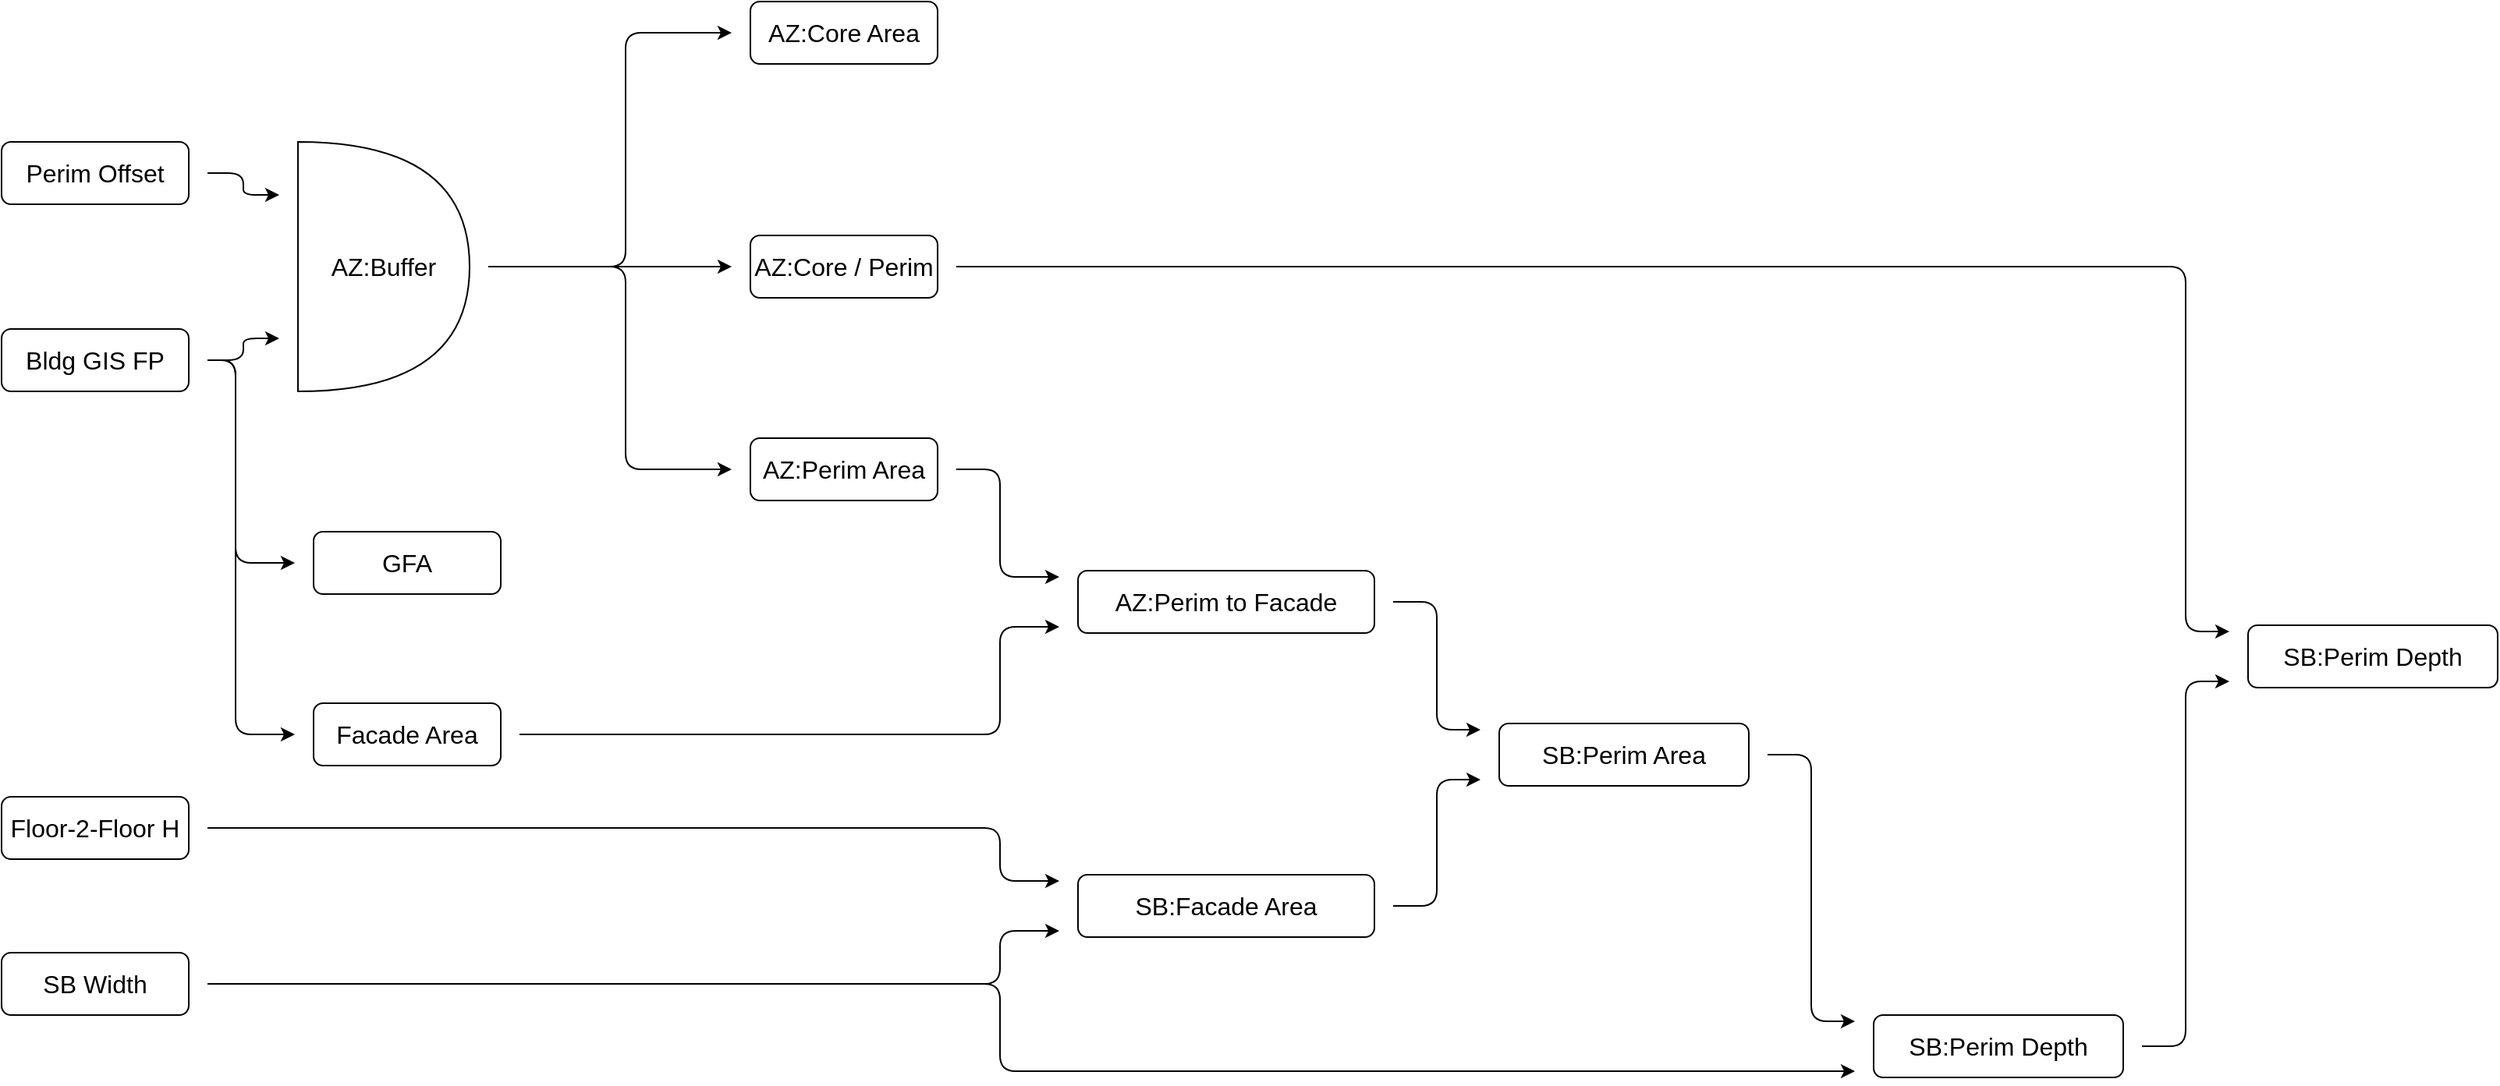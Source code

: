 <mxfile version="21.8.2" type="github">
  <diagram name="Page-1" id="aFAbqYWzUuHMBwHTclKY">
    <mxGraphModel dx="1750" dy="962" grid="1" gridSize="10" guides="1" tooltips="1" connect="1" arrows="1" fold="1" page="1" pageScale="1" pageWidth="2200" pageHeight="1100" math="0" shadow="0">
      <root>
        <mxCell id="0" />
        <mxCell id="1" parent="0" />
        <mxCell id="HePd4YPh0hte_094SBTR-3" style="edgeStyle=orthogonalEdgeStyle;rounded=1;orthogonalLoop=1;jettySize=auto;html=1;exitX=1;exitY=0.5;exitDx=0;exitDy=0;entryX=0;entryY=0.25;entryDx=0;entryDy=0;entryPerimeter=0;" parent="1" source="HePd4YPh0hte_094SBTR-1" target="HePd4YPh0hte_094SBTR-4" edge="1">
          <mxGeometry relative="1" as="geometry">
            <mxPoint x="178" y="180" as="targetPoint" />
          </mxGeometry>
        </mxCell>
        <mxCell id="HePd4YPh0hte_094SBTR-1" value="&lt;font style=&quot;font-size: 16px;&quot;&gt;Perim Offset&lt;br&gt;&lt;/font&gt;" style="rounded=1;whiteSpace=wrap;html=1;perimeterSpacing=12;" parent="1" vertex="1">
          <mxGeometry y="120" width="120" height="40" as="geometry" />
        </mxCell>
        <mxCell id="HePd4YPh0hte_094SBTR-4" value="&lt;font style=&quot;font-size: 16px;&quot;&gt;AZ:Buffer&lt;/font&gt;" style="shape=or;whiteSpace=wrap;html=1;perimeterSpacing=12;" parent="1" vertex="1">
          <mxGeometry x="190" y="120" width="110" height="160" as="geometry" />
        </mxCell>
        <mxCell id="HePd4YPh0hte_094SBTR-5" value="&lt;font style=&quot;font-size: 16px;&quot;&gt;Bldg &lt;font style=&quot;font-size: 16px;&quot;&gt;GIS FP&lt;br&gt;&lt;/font&gt;&lt;/font&gt;" style="rounded=1;whiteSpace=wrap;html=1;perimeterSpacing=12;" parent="1" vertex="1">
          <mxGeometry y="240" width="120" height="40" as="geometry" />
        </mxCell>
        <mxCell id="HePd4YPh0hte_094SBTR-7" style="edgeStyle=orthogonalEdgeStyle;rounded=1;orthogonalLoop=1;jettySize=auto;html=1;entryX=0;entryY=0.75;entryDx=0;entryDy=0;entryPerimeter=0;fontFamily=Helvetica;fontSize=12;fontColor=default;" parent="1" source="HePd4YPh0hte_094SBTR-5" target="HePd4YPh0hte_094SBTR-4" edge="1">
          <mxGeometry relative="1" as="geometry" />
        </mxCell>
        <mxCell id="HePd4YPh0hte_094SBTR-8" value="&lt;font style=&quot;font-size: 16px;&quot;&gt;AZ:Core Area&lt;/font&gt;" style="rounded=1;whiteSpace=wrap;html=1;strokeColor=default;align=center;verticalAlign=middle;fontFamily=Helvetica;fontSize=12;fontColor=default;fillColor=default;perimeterSpacing=12;" parent="1" vertex="1">
          <mxGeometry x="480" y="30" width="120" height="40" as="geometry" />
        </mxCell>
        <mxCell id="phNfxTDJRUVr3n-ANn-Y-10" style="edgeStyle=orthogonalEdgeStyle;shape=connector;rounded=1;orthogonalLoop=1;jettySize=auto;html=1;entryX=0;entryY=0.25;entryDx=0;entryDy=0;labelBackgroundColor=default;strokeColor=default;align=center;verticalAlign=middle;fontFamily=Helvetica;fontSize=12;fontColor=default;endArrow=classic;" edge="1" parent="1" source="HePd4YPh0hte_094SBTR-10" target="phNfxTDJRUVr3n-ANn-Y-9">
          <mxGeometry relative="1" as="geometry">
            <Array as="points">
              <mxPoint x="640" y="330" />
              <mxPoint x="640" y="399" />
            </Array>
          </mxGeometry>
        </mxCell>
        <mxCell id="HePd4YPh0hte_094SBTR-10" value="&lt;font style=&quot;font-size: 16px;&quot;&gt;AZ:Perim Area&lt;br&gt;&lt;/font&gt;" style="rounded=1;whiteSpace=wrap;html=1;strokeColor=default;align=center;verticalAlign=middle;fontFamily=Helvetica;fontSize=12;fontColor=default;fillColor=default;perimeterSpacing=12;" parent="1" vertex="1">
          <mxGeometry x="480" y="310" width="120" height="40" as="geometry" />
        </mxCell>
        <mxCell id="HePd4YPh0hte_094SBTR-13" value="" style="endArrow=classic;html=1;rounded=1;fontFamily=Helvetica;fontSize=12;fontColor=default;exitX=1;exitY=0.5;exitDx=0;exitDy=0;exitPerimeter=0;entryX=0;entryY=0.5;entryDx=0;entryDy=0;" parent="1" source="HePd4YPh0hte_094SBTR-4" target="HePd4YPh0hte_094SBTR-8" edge="1">
          <mxGeometry width="50" height="50" relative="1" as="geometry">
            <mxPoint x="400" y="330" as="sourcePoint" />
            <mxPoint x="450" y="280" as="targetPoint" />
            <Array as="points">
              <mxPoint x="400" y="200" />
              <mxPoint x="400" y="50" />
            </Array>
          </mxGeometry>
        </mxCell>
        <mxCell id="HePd4YPh0hte_094SBTR-15" value="" style="endArrow=classic;html=1;rounded=1;fontFamily=Helvetica;fontSize=12;fontColor=default;exitX=1;exitY=0.5;exitDx=0;exitDy=0;exitPerimeter=0;entryX=0;entryY=0.5;entryDx=0;entryDy=0;" parent="1" source="HePd4YPh0hte_094SBTR-4" target="HePd4YPh0hte_094SBTR-10" edge="1">
          <mxGeometry width="50" height="50" relative="1" as="geometry">
            <mxPoint x="320" y="210" as="sourcePoint" />
            <mxPoint x="450" y="280" as="targetPoint" />
            <Array as="points">
              <mxPoint x="400" y="200" />
              <mxPoint x="400" y="330" />
            </Array>
          </mxGeometry>
        </mxCell>
        <mxCell id="phNfxTDJRUVr3n-ANn-Y-20" style="edgeStyle=orthogonalEdgeStyle;shape=connector;rounded=1;orthogonalLoop=1;jettySize=auto;html=1;entryX=0;entryY=0.25;entryDx=0;entryDy=0;labelBackgroundColor=default;strokeColor=default;align=center;verticalAlign=middle;fontFamily=Helvetica;fontSize=12;fontColor=default;endArrow=classic;" edge="1" parent="1" source="HePd4YPh0hte_094SBTR-16" target="phNfxTDJRUVr3n-ANn-Y-19">
          <mxGeometry relative="1" as="geometry">
            <Array as="points">
              <mxPoint x="1400" y="200" />
              <mxPoint x="1400" y="434" />
            </Array>
          </mxGeometry>
        </mxCell>
        <mxCell id="HePd4YPh0hte_094SBTR-16" value="&lt;font style=&quot;font-size: 16px;&quot;&gt;AZ:Core / Perim&lt;/font&gt;" style="rounded=1;whiteSpace=wrap;html=1;strokeColor=default;align=center;verticalAlign=middle;fontFamily=Helvetica;fontSize=12;fontColor=default;fillColor=default;perimeterSpacing=12;" parent="1" vertex="1">
          <mxGeometry x="480" y="180" width="120" height="40" as="geometry" />
        </mxCell>
        <mxCell id="HePd4YPh0hte_094SBTR-17" value="" style="endArrow=classic;html=1;rounded=1;fontFamily=Helvetica;fontSize=12;fontColor=default;exitX=1;exitY=0.5;exitDx=0;exitDy=0;exitPerimeter=0;entryX=0;entryY=0.5;entryDx=0;entryDy=0;" parent="1" source="HePd4YPh0hte_094SBTR-4" target="HePd4YPh0hte_094SBTR-16" edge="1">
          <mxGeometry width="50" height="50" relative="1" as="geometry">
            <mxPoint x="310" y="250" as="sourcePoint" />
            <mxPoint x="500" y="250" as="targetPoint" />
          </mxGeometry>
        </mxCell>
        <mxCell id="HePd4YPh0hte_094SBTR-18" value="&lt;font style=&quot;font-size: 16px;&quot;&gt;GFA&lt;/font&gt;" style="rounded=1;whiteSpace=wrap;html=1;strokeColor=default;align=center;verticalAlign=middle;fontFamily=Helvetica;fontSize=12;fontColor=default;fillColor=default;perimeterSpacing=12;" parent="1" vertex="1">
          <mxGeometry x="200" y="370" width="120" height="40" as="geometry" />
        </mxCell>
        <mxCell id="phNfxTDJRUVr3n-ANn-Y-12" style="edgeStyle=orthogonalEdgeStyle;shape=connector;rounded=1;orthogonalLoop=1;jettySize=auto;html=1;entryX=0;entryY=0.75;entryDx=0;entryDy=0;labelBackgroundColor=default;strokeColor=default;align=center;verticalAlign=middle;fontFamily=Helvetica;fontSize=12;fontColor=default;endArrow=classic;" edge="1" parent="1" source="HePd4YPh0hte_094SBTR-19" target="phNfxTDJRUVr3n-ANn-Y-9">
          <mxGeometry relative="1" as="geometry">
            <Array as="points">
              <mxPoint x="640" y="500" />
              <mxPoint x="640" y="431" />
            </Array>
          </mxGeometry>
        </mxCell>
        <mxCell id="HePd4YPh0hte_094SBTR-19" value="&lt;font style=&quot;font-size: 16px;&quot;&gt;Facade Area&lt;/font&gt;" style="rounded=1;whiteSpace=wrap;html=1;strokeColor=default;align=center;verticalAlign=middle;fontFamily=Helvetica;fontSize=12;fontColor=default;fillColor=default;perimeterSpacing=12;" parent="1" vertex="1">
          <mxGeometry x="200" y="480" width="120" height="40" as="geometry" />
        </mxCell>
        <mxCell id="HePd4YPh0hte_094SBTR-20" value="" style="endArrow=classic;html=1;rounded=1;fontFamily=Helvetica;fontSize=12;fontColor=default;exitX=1;exitY=0.5;exitDx=0;exitDy=0;entryX=0;entryY=0.5;entryDx=0;entryDy=0;" parent="1" source="HePd4YPh0hte_094SBTR-5" target="HePd4YPh0hte_094SBTR-18" edge="1">
          <mxGeometry width="50" height="50" relative="1" as="geometry">
            <mxPoint x="170" y="310" as="sourcePoint" />
            <mxPoint x="220" y="260" as="targetPoint" />
            <Array as="points">
              <mxPoint x="150" y="260" />
              <mxPoint x="150" y="390" />
            </Array>
          </mxGeometry>
        </mxCell>
        <mxCell id="HePd4YPh0hte_094SBTR-22" value="" style="endArrow=classic;html=1;rounded=1;fontFamily=Helvetica;fontSize=12;fontColor=default;exitX=1;exitY=0.5;exitDx=0;exitDy=0;entryX=0;entryY=0.5;entryDx=0;entryDy=0;" parent="1" source="HePd4YPh0hte_094SBTR-5" target="HePd4YPh0hte_094SBTR-19" edge="1">
          <mxGeometry width="50" height="50" relative="1" as="geometry">
            <mxPoint x="160" y="380" as="sourcePoint" />
            <mxPoint x="210" y="330" as="targetPoint" />
            <Array as="points">
              <mxPoint x="150" y="260" />
              <mxPoint x="150" y="500" />
            </Array>
          </mxGeometry>
        </mxCell>
        <mxCell id="phNfxTDJRUVr3n-ANn-Y-8" style="edgeStyle=orthogonalEdgeStyle;rounded=1;orthogonalLoop=1;jettySize=auto;html=1;entryX=0;entryY=0.75;entryDx=0;entryDy=0;fontFamily=Helvetica;fontSize=12;fontColor=default;" edge="1" parent="1" source="phNfxTDJRUVr3n-ANn-Y-1" target="phNfxTDJRUVr3n-ANn-Y-3">
          <mxGeometry relative="1" as="geometry">
            <Array as="points">
              <mxPoint x="640" y="660" />
              <mxPoint x="640" y="626" />
            </Array>
          </mxGeometry>
        </mxCell>
        <mxCell id="phNfxTDJRUVr3n-ANn-Y-18" style="edgeStyle=orthogonalEdgeStyle;shape=connector;rounded=1;orthogonalLoop=1;jettySize=auto;html=1;entryX=0;entryY=0.75;entryDx=0;entryDy=0;labelBackgroundColor=default;strokeColor=default;align=center;verticalAlign=middle;fontFamily=Helvetica;fontSize=12;fontColor=default;endArrow=classic;" edge="1" parent="1" source="phNfxTDJRUVr3n-ANn-Y-1" target="phNfxTDJRUVr3n-ANn-Y-16">
          <mxGeometry relative="1" as="geometry">
            <Array as="points">
              <mxPoint x="640" y="660" />
              <mxPoint x="640" y="716" />
            </Array>
          </mxGeometry>
        </mxCell>
        <mxCell id="phNfxTDJRUVr3n-ANn-Y-1" value="&lt;font style=&quot;font-size: 16px;&quot;&gt;SB Width&lt;font style=&quot;font-size: 16px;&quot;&gt;&lt;br&gt;&lt;/font&gt;&lt;/font&gt;" style="rounded=1;whiteSpace=wrap;html=1;perimeterSpacing=12;" vertex="1" parent="1">
          <mxGeometry y="640" width="120" height="40" as="geometry" />
        </mxCell>
        <mxCell id="phNfxTDJRUVr3n-ANn-Y-7" style="edgeStyle=orthogonalEdgeStyle;rounded=1;orthogonalLoop=1;jettySize=auto;html=1;fontFamily=Helvetica;fontSize=12;fontColor=default;entryX=0;entryY=0.25;entryDx=0;entryDy=0;" edge="1" parent="1" source="phNfxTDJRUVr3n-ANn-Y-2" target="phNfxTDJRUVr3n-ANn-Y-3">
          <mxGeometry relative="1" as="geometry">
            <mxPoint x="200" y="560" as="targetPoint" />
            <Array as="points">
              <mxPoint x="640" y="560" />
              <mxPoint x="640" y="594" />
            </Array>
          </mxGeometry>
        </mxCell>
        <mxCell id="phNfxTDJRUVr3n-ANn-Y-2" value="&lt;font style=&quot;font-size: 16px;&quot;&gt;Floor-2-Floor H&lt;font style=&quot;font-size: 16px;&quot;&gt;&lt;br&gt;&lt;/font&gt;&lt;/font&gt;" style="rounded=1;whiteSpace=wrap;html=1;perimeterSpacing=12;" vertex="1" parent="1">
          <mxGeometry y="540" width="120" height="40" as="geometry" />
        </mxCell>
        <mxCell id="phNfxTDJRUVr3n-ANn-Y-15" style="edgeStyle=orthogonalEdgeStyle;shape=connector;rounded=1;orthogonalLoop=1;jettySize=auto;html=1;entryX=0;entryY=0.75;entryDx=0;entryDy=0;labelBackgroundColor=default;strokeColor=default;align=center;verticalAlign=middle;fontFamily=Helvetica;fontSize=12;fontColor=default;endArrow=classic;" edge="1" parent="1" source="phNfxTDJRUVr3n-ANn-Y-3" target="phNfxTDJRUVr3n-ANn-Y-13">
          <mxGeometry relative="1" as="geometry">
            <Array as="points">
              <mxPoint x="920" y="610" />
              <mxPoint x="920" y="529" />
            </Array>
          </mxGeometry>
        </mxCell>
        <mxCell id="phNfxTDJRUVr3n-ANn-Y-3" value="&lt;font style=&quot;font-size: 16px;&quot;&gt;SB:Facade Area&lt;font style=&quot;font-size: 16px;&quot;&gt;&lt;br&gt;&lt;/font&gt;&lt;/font&gt;" style="rounded=1;whiteSpace=wrap;html=1;strokeColor=default;align=center;verticalAlign=middle;fontFamily=Helvetica;fontSize=12;fontColor=default;fillColor=default;perimeterSpacing=12;" vertex="1" parent="1">
          <mxGeometry x="690" y="590" width="190" height="40" as="geometry" />
        </mxCell>
        <mxCell id="phNfxTDJRUVr3n-ANn-Y-14" style="edgeStyle=orthogonalEdgeStyle;shape=connector;rounded=1;orthogonalLoop=1;jettySize=auto;html=1;entryX=0;entryY=0.25;entryDx=0;entryDy=0;labelBackgroundColor=default;strokeColor=default;align=center;verticalAlign=middle;fontFamily=Helvetica;fontSize=12;fontColor=default;endArrow=classic;" edge="1" parent="1" source="phNfxTDJRUVr3n-ANn-Y-9" target="phNfxTDJRUVr3n-ANn-Y-13">
          <mxGeometry relative="1" as="geometry">
            <Array as="points">
              <mxPoint x="920" y="415" />
              <mxPoint x="920" y="497" />
            </Array>
          </mxGeometry>
        </mxCell>
        <mxCell id="phNfxTDJRUVr3n-ANn-Y-9" value="&lt;font style=&quot;font-size: 16px;&quot;&gt;AZ:Perim to Facade&lt;font style=&quot;font-size: 16px;&quot;&gt;&lt;br&gt;&lt;/font&gt;&lt;/font&gt;" style="rounded=1;whiteSpace=wrap;html=1;strokeColor=default;align=center;verticalAlign=middle;fontFamily=Helvetica;fontSize=12;fontColor=default;fillColor=default;perimeterSpacing=12;" vertex="1" parent="1">
          <mxGeometry x="690" y="395" width="190" height="40" as="geometry" />
        </mxCell>
        <mxCell id="phNfxTDJRUVr3n-ANn-Y-17" style="edgeStyle=orthogonalEdgeStyle;shape=connector;rounded=1;orthogonalLoop=1;jettySize=auto;html=1;entryX=0;entryY=0.25;entryDx=0;entryDy=0;labelBackgroundColor=default;strokeColor=default;align=center;verticalAlign=middle;fontFamily=Helvetica;fontSize=12;fontColor=default;endArrow=classic;" edge="1" parent="1" source="phNfxTDJRUVr3n-ANn-Y-13" target="phNfxTDJRUVr3n-ANn-Y-16">
          <mxGeometry relative="1" as="geometry">
            <Array as="points">
              <mxPoint x="1160" y="513" />
              <mxPoint x="1160" y="684" />
            </Array>
          </mxGeometry>
        </mxCell>
        <mxCell id="phNfxTDJRUVr3n-ANn-Y-13" value="&lt;font style=&quot;font-size: 16px;&quot;&gt;SB:Perim Area&lt;font style=&quot;font-size: 16px;&quot;&gt;&lt;br&gt;&lt;/font&gt;&lt;/font&gt;" style="rounded=1;whiteSpace=wrap;html=1;strokeColor=default;align=center;verticalAlign=middle;fontFamily=Helvetica;fontSize=12;fontColor=default;fillColor=default;perimeterSpacing=12;" vertex="1" parent="1">
          <mxGeometry x="960" y="493" width="160" height="40" as="geometry" />
        </mxCell>
        <mxCell id="phNfxTDJRUVr3n-ANn-Y-21" style="edgeStyle=orthogonalEdgeStyle;shape=connector;rounded=1;orthogonalLoop=1;jettySize=auto;html=1;entryX=0;entryY=0.75;entryDx=0;entryDy=0;labelBackgroundColor=default;strokeColor=default;align=center;verticalAlign=middle;fontFamily=Helvetica;fontSize=12;fontColor=default;endArrow=classic;" edge="1" parent="1" source="phNfxTDJRUVr3n-ANn-Y-16" target="phNfxTDJRUVr3n-ANn-Y-19">
          <mxGeometry relative="1" as="geometry">
            <Array as="points">
              <mxPoint x="1400" y="700" />
              <mxPoint x="1400" y="466" />
            </Array>
          </mxGeometry>
        </mxCell>
        <mxCell id="phNfxTDJRUVr3n-ANn-Y-16" value="&lt;font style=&quot;font-size: 16px;&quot;&gt;SB:Perim Depth&lt;font style=&quot;font-size: 16px;&quot;&gt;&lt;br&gt;&lt;/font&gt;&lt;/font&gt;" style="rounded=1;whiteSpace=wrap;html=1;strokeColor=default;align=center;verticalAlign=middle;fontFamily=Helvetica;fontSize=12;fontColor=default;fillColor=default;perimeterSpacing=12;" vertex="1" parent="1">
          <mxGeometry x="1200" y="680" width="160" height="40" as="geometry" />
        </mxCell>
        <mxCell id="phNfxTDJRUVr3n-ANn-Y-19" value="&lt;font style=&quot;font-size: 16px;&quot;&gt;SB:Perim Depth&lt;font style=&quot;font-size: 16px;&quot;&gt;&lt;br&gt;&lt;/font&gt;&lt;/font&gt;" style="rounded=1;whiteSpace=wrap;html=1;strokeColor=default;align=center;verticalAlign=middle;fontFamily=Helvetica;fontSize=12;fontColor=default;fillColor=default;perimeterSpacing=12;" vertex="1" parent="1">
          <mxGeometry x="1440" y="430" width="160" height="40" as="geometry" />
        </mxCell>
      </root>
    </mxGraphModel>
  </diagram>
</mxfile>
